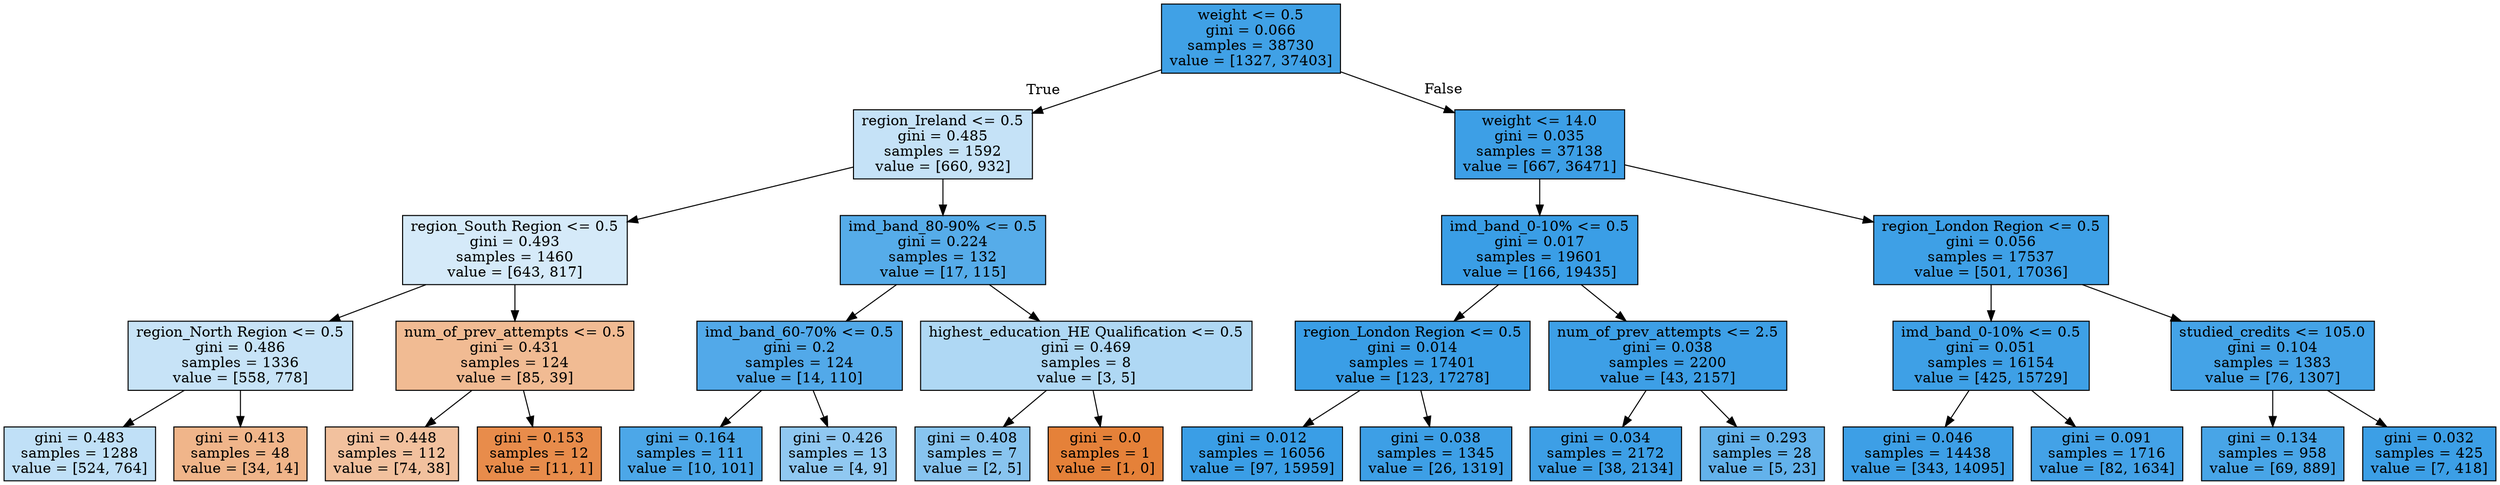digraph Tree {
node [shape=box, style="filled", color="black"] ;
0 [label="weight <= 0.5\ngini = 0.066\nsamples = 38730\nvalue = [1327, 37403]", fillcolor="#399de5f6"] ;
1 [label="region_Ireland <= 0.5\ngini = 0.485\nsamples = 1592\nvalue = [660, 932]", fillcolor="#399de54a"] ;
0 -> 1 [labeldistance=2.5, labelangle=45, headlabel="True"] ;
2 [label="region_South Region <= 0.5\ngini = 0.493\nsamples = 1460\nvalue = [643, 817]", fillcolor="#399de536"] ;
1 -> 2 ;
3 [label="region_North Region <= 0.5\ngini = 0.486\nsamples = 1336\nvalue = [558, 778]", fillcolor="#399de548"] ;
2 -> 3 ;
4 [label="gini = 0.483\nsamples = 1288\nvalue = [524, 764]", fillcolor="#399de550"] ;
3 -> 4 ;
5 [label="gini = 0.413\nsamples = 48\nvalue = [34, 14]", fillcolor="#e5813996"] ;
3 -> 5 ;
6 [label="num_of_prev_attempts <= 0.5\ngini = 0.431\nsamples = 124\nvalue = [85, 39]", fillcolor="#e581398a"] ;
2 -> 6 ;
7 [label="gini = 0.448\nsamples = 112\nvalue = [74, 38]", fillcolor="#e581397c"] ;
6 -> 7 ;
8 [label="gini = 0.153\nsamples = 12\nvalue = [11, 1]", fillcolor="#e58139e8"] ;
6 -> 8 ;
9 [label="imd_band_80-90% <= 0.5\ngini = 0.224\nsamples = 132\nvalue = [17, 115]", fillcolor="#399de5d9"] ;
1 -> 9 ;
10 [label="imd_band_60-70% <= 0.5\ngini = 0.2\nsamples = 124\nvalue = [14, 110]", fillcolor="#399de5df"] ;
9 -> 10 ;
11 [label="gini = 0.164\nsamples = 111\nvalue = [10, 101]", fillcolor="#399de5e6"] ;
10 -> 11 ;
12 [label="gini = 0.426\nsamples = 13\nvalue = [4, 9]", fillcolor="#399de58e"] ;
10 -> 12 ;
13 [label="highest_education_HE Qualification <= 0.5\ngini = 0.469\nsamples = 8\nvalue = [3, 5]", fillcolor="#399de566"] ;
9 -> 13 ;
14 [label="gini = 0.408\nsamples = 7\nvalue = [2, 5]", fillcolor="#399de599"] ;
13 -> 14 ;
15 [label="gini = 0.0\nsamples = 1\nvalue = [1, 0]", fillcolor="#e58139ff"] ;
13 -> 15 ;
16 [label="weight <= 14.0\ngini = 0.035\nsamples = 37138\nvalue = [667, 36471]", fillcolor="#399de5fa"] ;
0 -> 16 [labeldistance=2.5, labelangle=-45, headlabel="False"] ;
17 [label="imd_band_0-10% <= 0.5\ngini = 0.017\nsamples = 19601\nvalue = [166, 19435]", fillcolor="#399de5fd"] ;
16 -> 17 ;
18 [label="region_London Region <= 0.5\ngini = 0.014\nsamples = 17401\nvalue = [123, 17278]", fillcolor="#399de5fd"] ;
17 -> 18 ;
19 [label="gini = 0.012\nsamples = 16056\nvalue = [97, 15959]", fillcolor="#399de5fd"] ;
18 -> 19 ;
20 [label="gini = 0.038\nsamples = 1345\nvalue = [26, 1319]", fillcolor="#399de5fa"] ;
18 -> 20 ;
21 [label="num_of_prev_attempts <= 2.5\ngini = 0.038\nsamples = 2200\nvalue = [43, 2157]", fillcolor="#399de5fa"] ;
17 -> 21 ;
22 [label="gini = 0.034\nsamples = 2172\nvalue = [38, 2134]", fillcolor="#399de5fa"] ;
21 -> 22 ;
23 [label="gini = 0.293\nsamples = 28\nvalue = [5, 23]", fillcolor="#399de5c8"] ;
21 -> 23 ;
24 [label="region_London Region <= 0.5\ngini = 0.056\nsamples = 17537\nvalue = [501, 17036]", fillcolor="#399de5f8"] ;
16 -> 24 ;
25 [label="imd_band_0-10% <= 0.5\ngini = 0.051\nsamples = 16154\nvalue = [425, 15729]", fillcolor="#399de5f8"] ;
24 -> 25 ;
26 [label="gini = 0.046\nsamples = 14438\nvalue = [343, 14095]", fillcolor="#399de5f9"] ;
25 -> 26 ;
27 [label="gini = 0.091\nsamples = 1716\nvalue = [82, 1634]", fillcolor="#399de5f2"] ;
25 -> 27 ;
28 [label="studied_credits <= 105.0\ngini = 0.104\nsamples = 1383\nvalue = [76, 1307]", fillcolor="#399de5f0"] ;
24 -> 28 ;
29 [label="gini = 0.134\nsamples = 958\nvalue = [69, 889]", fillcolor="#399de5eb"] ;
28 -> 29 ;
30 [label="gini = 0.032\nsamples = 425\nvalue = [7, 418]", fillcolor="#399de5fb"] ;
28 -> 30 ;
}